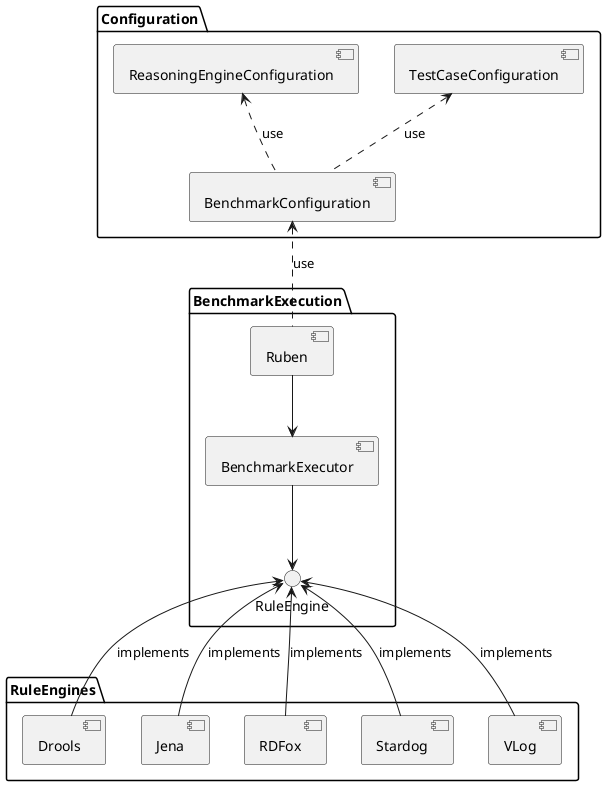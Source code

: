 @startuml
'https://plantuml.com/component-diagram

package "Configuration" {
    [BenchmarkConfiguration] .up.> [ReasoningEngineConfiguration] : use
    [BenchmarkConfiguration] .up.> [TestCaseConfiguration] : use
}

package "BenchmarkExecution" {
    [Ruben] .up.> [BenchmarkConfiguration] : use
    [Ruben] --> [BenchmarkExecutor]
    [BenchmarkExecutor] --> () "RuleEngine"
}

package "RuleEngines"{
    [Drools] -up-> () "RuleEngine" : implements
    [Jena] -up-> () "RuleEngine" : implements
    [RDFox] -up-> () "RuleEngine": implements
    [Stardog] -up-> () "RuleEngine" : implements
    [VLog] -up-> () "RuleEngine" : implements
}


@enduml